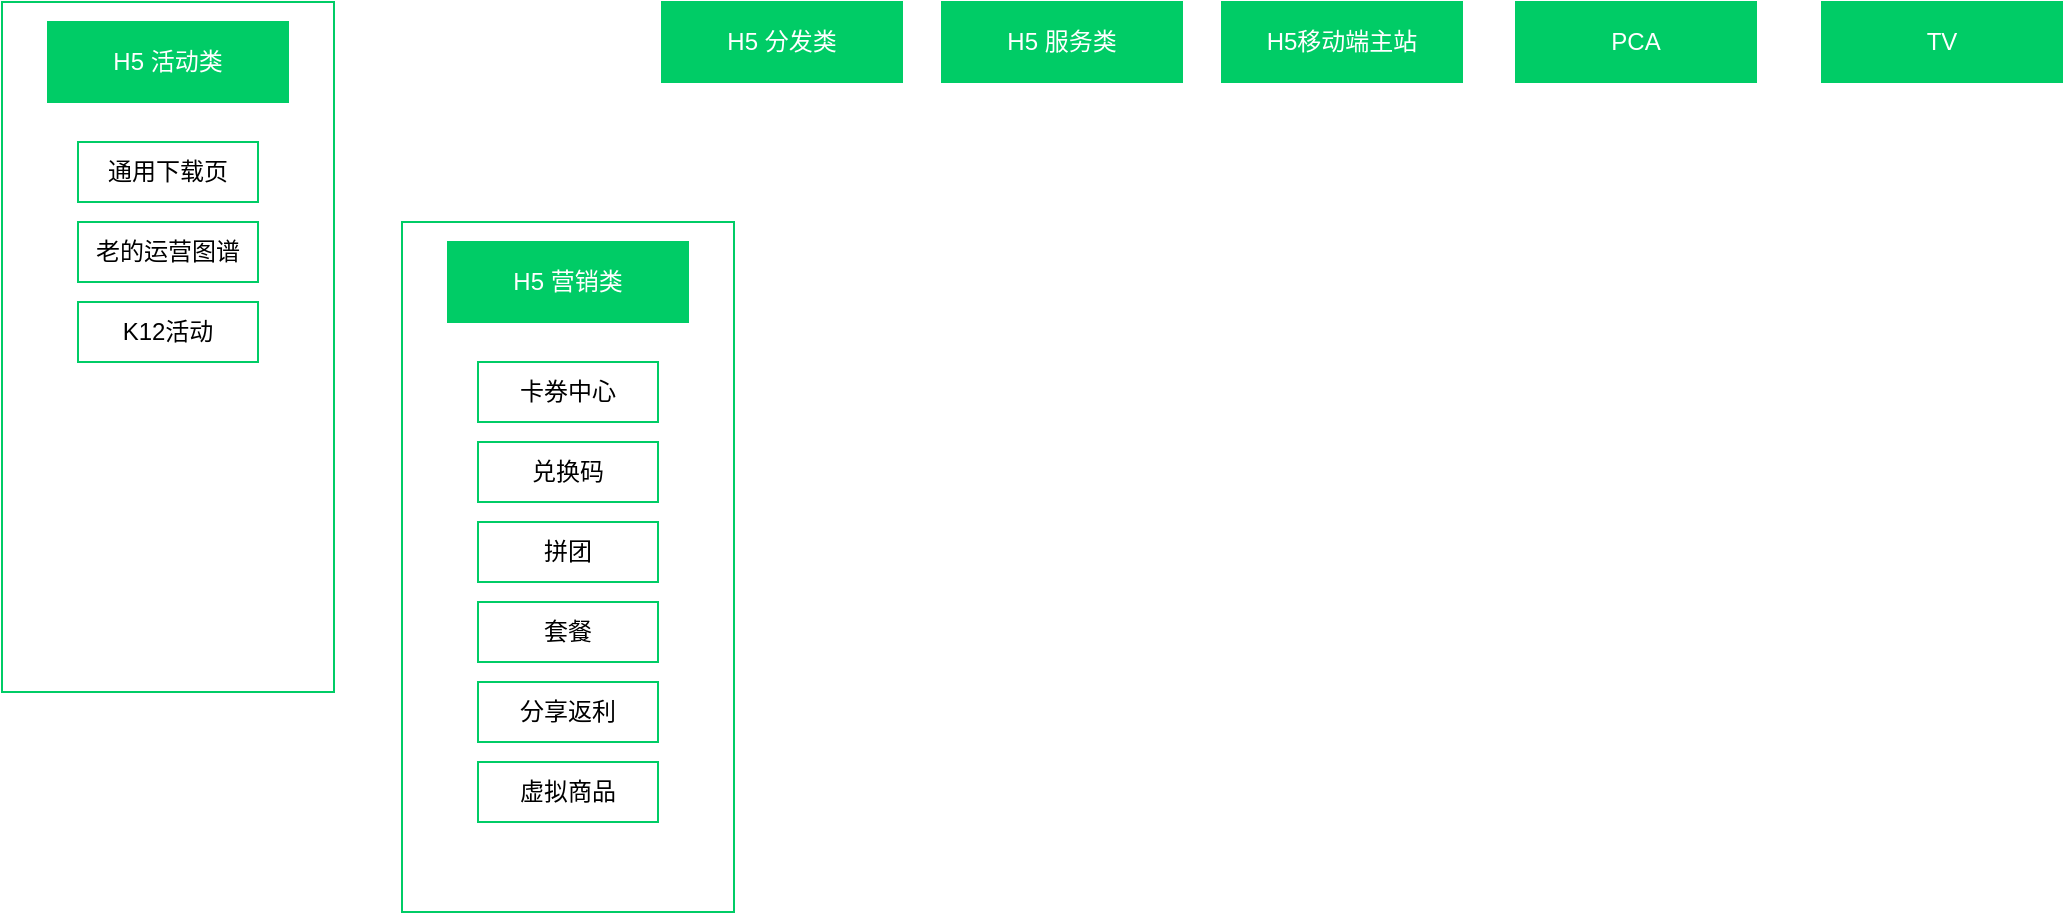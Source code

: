 <mxfile version="13.8.2" type="github">
  <diagram id="gfnUJu7TLGORwSLl_J-d" name="Page-1">
    <mxGraphModel dx="1062" dy="751" grid="1" gridSize="10" guides="1" tooltips="1" connect="1" arrows="1" fold="1" page="1" pageScale="1" pageWidth="827" pageHeight="1169" math="0" shadow="0">
      <root>
        <mxCell id="0" />
        <mxCell id="1" parent="0" />
        <mxCell id="xJqPMLtHzBKI9CbUthfr-2" value="&lt;font color=&quot;#ffffff&quot;&gt;H5 分发类&lt;/font&gt;" style="rounded=0;whiteSpace=wrap;html=1;strokeColor=#00CC66;fillColor=#00CC66;" vertex="1" parent="1">
          <mxGeometry x="400" y="80" width="120" height="40" as="geometry" />
        </mxCell>
        <mxCell id="xJqPMLtHzBKI9CbUthfr-3" value="&lt;font color=&quot;#ffffff&quot;&gt;H5 服务类&lt;/font&gt;" style="rounded=0;whiteSpace=wrap;html=1;strokeColor=#00CC66;fillColor=#00CC66;" vertex="1" parent="1">
          <mxGeometry x="540" y="80" width="120" height="40" as="geometry" />
        </mxCell>
        <mxCell id="xJqPMLtHzBKI9CbUthfr-4" value="&lt;font color=&quot;#ffffff&quot;&gt;H5移动端主站&lt;/font&gt;" style="rounded=0;whiteSpace=wrap;html=1;strokeColor=#00CC66;fillColor=#00CC66;" vertex="1" parent="1">
          <mxGeometry x="680" y="80" width="120" height="40" as="geometry" />
        </mxCell>
        <mxCell id="xJqPMLtHzBKI9CbUthfr-5" value="&lt;font color=&quot;#ffffff&quot;&gt;PCA&lt;/font&gt;" style="rounded=0;whiteSpace=wrap;html=1;strokeColor=#00CC66;fillColor=#00CC66;" vertex="1" parent="1">
          <mxGeometry x="827" y="80" width="120" height="40" as="geometry" />
        </mxCell>
        <mxCell id="xJqPMLtHzBKI9CbUthfr-6" value="&lt;font color=&quot;#ffffff&quot;&gt;TV&lt;/font&gt;" style="rounded=0;whiteSpace=wrap;html=1;strokeColor=#00CC66;fillColor=#00CC66;" vertex="1" parent="1">
          <mxGeometry x="980" y="80" width="120" height="40" as="geometry" />
        </mxCell>
        <mxCell id="xJqPMLtHzBKI9CbUthfr-11" value="" style="rounded=0;whiteSpace=wrap;html=1;strokeColor=#00CC66;fillColor=#FFFFFF;" vertex="1" parent="1">
          <mxGeometry x="70" y="80" width="166" height="345" as="geometry" />
        </mxCell>
        <mxCell id="KTYjkmk88nUUxBB73JGT-1" value="&lt;font color=&quot;#ffffff&quot;&gt;H5 活动类&lt;/font&gt;" style="rounded=0;whiteSpace=wrap;html=1;strokeColor=#00CC66;fillColor=#00CC66;" parent="1" vertex="1">
          <mxGeometry x="93" y="90" width="120" height="40" as="geometry" />
        </mxCell>
        <mxCell id="xJqPMLtHzBKI9CbUthfr-7" value="通用下载页" style="rounded=0;whiteSpace=wrap;html=1;strokeColor=#00CC66;fillColor=#FFFFFF;" vertex="1" parent="1">
          <mxGeometry x="108" y="150" width="90" height="30" as="geometry" />
        </mxCell>
        <mxCell id="xJqPMLtHzBKI9CbUthfr-8" value="老的运营图谱" style="rounded=0;whiteSpace=wrap;html=1;strokeColor=#00CC66;fillColor=#FFFFFF;" vertex="1" parent="1">
          <mxGeometry x="108" y="190" width="90" height="30" as="geometry" />
        </mxCell>
        <mxCell id="xJqPMLtHzBKI9CbUthfr-9" value="K12活动" style="rounded=0;whiteSpace=wrap;html=1;strokeColor=#00CC66;fillColor=#FFFFFF;" vertex="1" parent="1">
          <mxGeometry x="108" y="230" width="90" height="30" as="geometry" />
        </mxCell>
        <mxCell id="xJqPMLtHzBKI9CbUthfr-13" value="" style="rounded=0;whiteSpace=wrap;html=1;strokeColor=#00CC66;fillColor=#FFFFFF;" vertex="1" parent="1">
          <mxGeometry x="270" y="190" width="166" height="345" as="geometry" />
        </mxCell>
        <mxCell id="xJqPMLtHzBKI9CbUthfr-14" value="&lt;span style=&quot;color: rgb(255 , 255 , 255)&quot;&gt;H5 营销类&lt;/span&gt;" style="rounded=0;whiteSpace=wrap;html=1;strokeColor=#00CC66;fillColor=#00CC66;" vertex="1" parent="1">
          <mxGeometry x="293" y="200" width="120" height="40" as="geometry" />
        </mxCell>
        <mxCell id="xJqPMLtHzBKI9CbUthfr-15" value="卡券中心" style="rounded=0;whiteSpace=wrap;html=1;strokeColor=#00CC66;fillColor=#FFFFFF;" vertex="1" parent="1">
          <mxGeometry x="308" y="260" width="90" height="30" as="geometry" />
        </mxCell>
        <mxCell id="xJqPMLtHzBKI9CbUthfr-16" value="兑换码" style="rounded=0;whiteSpace=wrap;html=1;strokeColor=#00CC66;fillColor=#FFFFFF;" vertex="1" parent="1">
          <mxGeometry x="308" y="300" width="90" height="30" as="geometry" />
        </mxCell>
        <mxCell id="xJqPMLtHzBKI9CbUthfr-17" value="拼团" style="rounded=0;whiteSpace=wrap;html=1;strokeColor=#00CC66;fillColor=#FFFFFF;" vertex="1" parent="1">
          <mxGeometry x="308" y="340" width="90" height="30" as="geometry" />
        </mxCell>
        <mxCell id="xJqPMLtHzBKI9CbUthfr-18" value="套餐" style="rounded=0;whiteSpace=wrap;html=1;strokeColor=#00CC66;fillColor=#FFFFFF;" vertex="1" parent="1">
          <mxGeometry x="308" y="380" width="90" height="30" as="geometry" />
        </mxCell>
        <mxCell id="xJqPMLtHzBKI9CbUthfr-19" value="分享返利" style="rounded=0;whiteSpace=wrap;html=1;strokeColor=#00CC66;fillColor=#FFFFFF;" vertex="1" parent="1">
          <mxGeometry x="308" y="420" width="90" height="30" as="geometry" />
        </mxCell>
        <mxCell id="xJqPMLtHzBKI9CbUthfr-20" value="虚拟商品" style="rounded=0;whiteSpace=wrap;html=1;strokeColor=#00CC66;fillColor=#FFFFFF;" vertex="1" parent="1">
          <mxGeometry x="308" y="460" width="90" height="30" as="geometry" />
        </mxCell>
      </root>
    </mxGraphModel>
  </diagram>
</mxfile>
